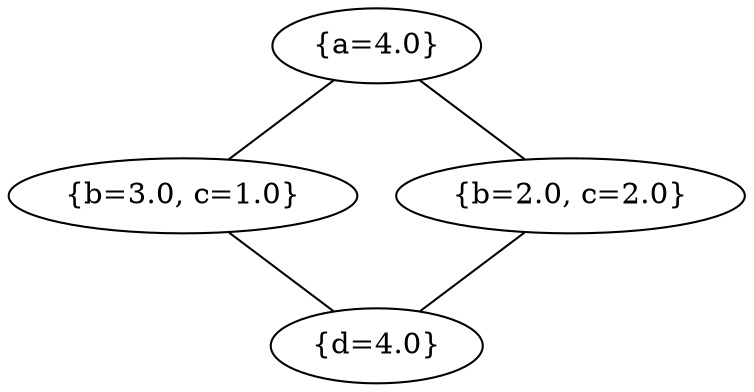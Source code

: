 graph {
	"{a=4.0}" ["state"="{a=4.0}"];
	"{b=3.0, c=1.0}" ["state"="{b=3.0, c=1.0}"];
	"{b=2.0, c=2.0}" ["state"="{b=2.0, c=2.0}"];
	"{d=4.0}" ["state"="{d=4.0}"];
	"{a=4.0}" -- "{b=3.0, c=1.0}" ;
	"{a=4.0}" -- "{b=2.0, c=2.0}" ;
	"{b=2.0, c=2.0}" -- "{d=4.0}" ;
	"{b=3.0, c=1.0}" -- "{d=4.0}" ;
}
